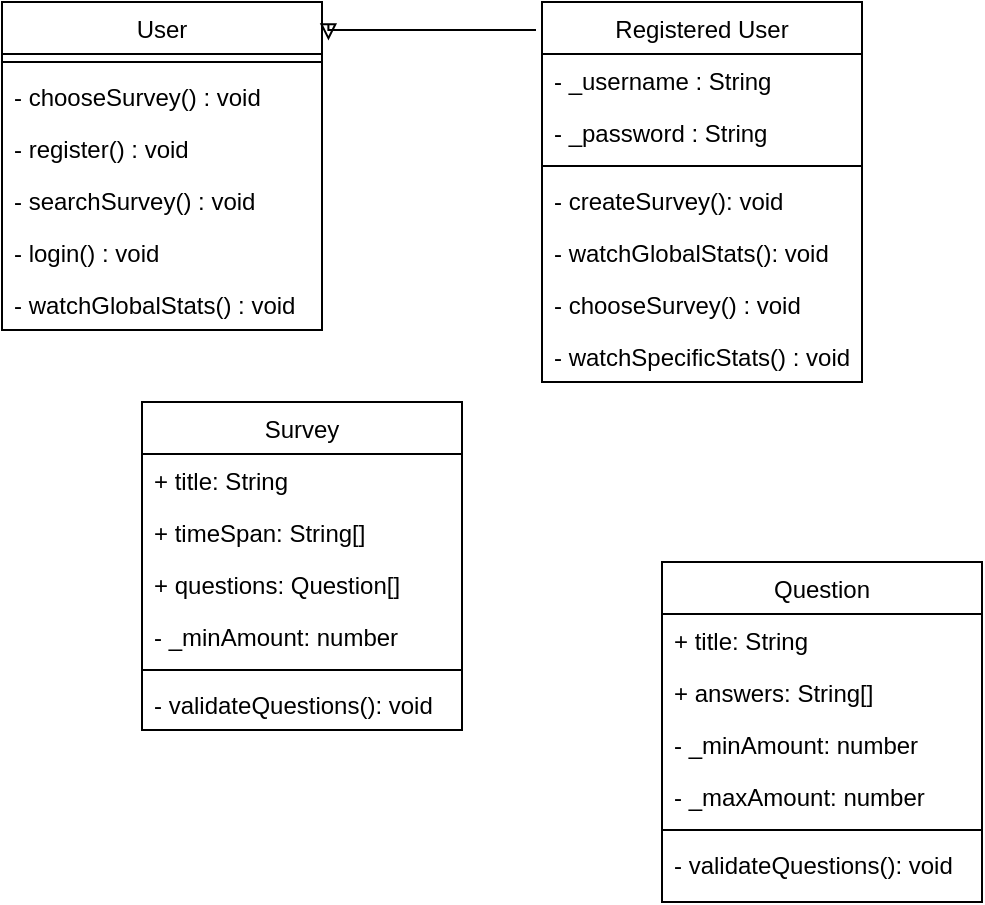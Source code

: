 <mxfile version="14.8.1" type="device"><diagram id="C5RBs43oDa-KdzZeNtuy" name="Page-1"><mxGraphModel dx="1422" dy="794" grid="1" gridSize="10" guides="1" tooltips="1" connect="1" arrows="1" fold="1" page="1" pageScale="1" pageWidth="827" pageHeight="1169" math="0" shadow="0"><root><mxCell id="WIyWlLk6GJQsqaUBKTNV-0"/><mxCell id="WIyWlLk6GJQsqaUBKTNV-1" parent="WIyWlLk6GJQsqaUBKTNV-0"/><mxCell id="sMYsFtflVqnbd84UdNoo-0" value="Registered User" style="swimlane;fontStyle=0;align=center;verticalAlign=top;childLayout=stackLayout;horizontal=1;startSize=26;horizontalStack=0;resizeParent=1;resizeLast=0;collapsible=1;marginBottom=0;rounded=0;shadow=0;strokeWidth=1;" vertex="1" parent="WIyWlLk6GJQsqaUBKTNV-1"><mxGeometry x="310" y="30" width="160" height="190" as="geometry"><mxRectangle x="230" y="140" width="160" height="26" as="alternateBounds"/></mxGeometry></mxCell><mxCell id="sMYsFtflVqnbd84UdNoo-1" value="- _username : String" style="text;align=left;verticalAlign=top;spacingLeft=4;spacingRight=4;overflow=hidden;rotatable=0;points=[[0,0.5],[1,0.5]];portConstraint=eastwest;" vertex="1" parent="sMYsFtflVqnbd84UdNoo-0"><mxGeometry y="26" width="160" height="26" as="geometry"/></mxCell><mxCell id="sMYsFtflVqnbd84UdNoo-2" value="- _password : String" style="text;align=left;verticalAlign=top;spacingLeft=4;spacingRight=4;overflow=hidden;rotatable=0;points=[[0,0.5],[1,0.5]];portConstraint=eastwest;rounded=0;shadow=0;html=0;" vertex="1" parent="sMYsFtflVqnbd84UdNoo-0"><mxGeometry y="52" width="160" height="26" as="geometry"/></mxCell><mxCell id="sMYsFtflVqnbd84UdNoo-4" value="" style="line;html=1;strokeWidth=1;align=left;verticalAlign=middle;spacingTop=-1;spacingLeft=3;spacingRight=3;rotatable=0;labelPosition=right;points=[];portConstraint=eastwest;" vertex="1" parent="sMYsFtflVqnbd84UdNoo-0"><mxGeometry y="78" width="160" height="8" as="geometry"/></mxCell><mxCell id="sMYsFtflVqnbd84UdNoo-6" value="- createSurvey(): void" style="text;align=left;verticalAlign=top;spacingLeft=4;spacingRight=4;overflow=hidden;rotatable=0;points=[[0,0.5],[1,0.5]];portConstraint=eastwest;" vertex="1" parent="sMYsFtflVqnbd84UdNoo-0"><mxGeometry y="86" width="160" height="26" as="geometry"/></mxCell><mxCell id="sMYsFtflVqnbd84UdNoo-7" value="- watchGlobalStats(): void" style="text;align=left;verticalAlign=top;spacingLeft=4;spacingRight=4;overflow=hidden;rotatable=0;points=[[0,0.5],[1,0.5]];portConstraint=eastwest;" vertex="1" parent="sMYsFtflVqnbd84UdNoo-0"><mxGeometry y="112" width="160" height="26" as="geometry"/></mxCell><mxCell id="sMYsFtflVqnbd84UdNoo-26" value="- chooseSurvey() : void" style="text;align=left;verticalAlign=top;spacingLeft=4;spacingRight=4;overflow=hidden;rotatable=0;points=[[0,0.5],[1,0.5]];portConstraint=eastwest;" vertex="1" parent="sMYsFtflVqnbd84UdNoo-0"><mxGeometry y="138" width="160" height="26" as="geometry"/></mxCell><mxCell id="sMYsFtflVqnbd84UdNoo-28" value="- watchSpecificStats() : void" style="text;align=left;verticalAlign=top;spacingLeft=4;spacingRight=4;overflow=hidden;rotatable=0;points=[[0,0.5],[1,0.5]];portConstraint=eastwest;" vertex="1" parent="sMYsFtflVqnbd84UdNoo-0"><mxGeometry y="164" width="160" height="26" as="geometry"/></mxCell><mxCell id="sMYsFtflVqnbd84UdNoo-11" value="Survey" style="swimlane;fontStyle=0;align=center;verticalAlign=top;childLayout=stackLayout;horizontal=1;startSize=26;horizontalStack=0;resizeParent=1;resizeLast=0;collapsible=1;marginBottom=0;rounded=0;shadow=0;strokeWidth=1;" vertex="1" parent="WIyWlLk6GJQsqaUBKTNV-1"><mxGeometry x="110" y="230" width="160" height="164" as="geometry"><mxRectangle x="130" y="380" width="160" height="26" as="alternateBounds"/></mxGeometry></mxCell><mxCell id="sMYsFtflVqnbd84UdNoo-13" value="+ title: String" style="text;align=left;verticalAlign=top;spacingLeft=4;spacingRight=4;overflow=hidden;rotatable=0;points=[[0,0.5],[1,0.5]];portConstraint=eastwest;rounded=0;shadow=0;html=0;" vertex="1" parent="sMYsFtflVqnbd84UdNoo-11"><mxGeometry y="26" width="160" height="26" as="geometry"/></mxCell><mxCell id="sMYsFtflVqnbd84UdNoo-29" value="+ timeSpan: String[]" style="text;align=left;verticalAlign=top;spacingLeft=4;spacingRight=4;overflow=hidden;rotatable=0;points=[[0,0.5],[1,0.5]];portConstraint=eastwest;rounded=0;shadow=0;html=0;" vertex="1" parent="sMYsFtflVqnbd84UdNoo-11"><mxGeometry y="52" width="160" height="26" as="geometry"/></mxCell><mxCell id="sMYsFtflVqnbd84UdNoo-14" value="+ questions: Question[]" style="text;align=left;verticalAlign=top;spacingLeft=4;spacingRight=4;overflow=hidden;rotatable=0;points=[[0,0.5],[1,0.5]];portConstraint=eastwest;rounded=0;shadow=0;html=0;" vertex="1" parent="sMYsFtflVqnbd84UdNoo-11"><mxGeometry y="78" width="160" height="26" as="geometry"/></mxCell><mxCell id="sMYsFtflVqnbd84UdNoo-38" value="- _minAmount: number&#10;" style="text;align=left;verticalAlign=top;spacingLeft=4;spacingRight=4;overflow=hidden;rotatable=0;points=[[0,0.5],[1,0.5]];portConstraint=eastwest;rounded=0;shadow=0;html=0;" vertex="1" parent="sMYsFtflVqnbd84UdNoo-11"><mxGeometry y="104" width="160" height="26" as="geometry"/></mxCell><mxCell id="sMYsFtflVqnbd84UdNoo-15" value="" style="line;html=1;strokeWidth=1;align=left;verticalAlign=middle;spacingTop=-1;spacingLeft=3;spacingRight=3;rotatable=0;labelPosition=right;points=[];portConstraint=eastwest;" vertex="1" parent="sMYsFtflVqnbd84UdNoo-11"><mxGeometry y="130" width="160" height="8" as="geometry"/></mxCell><mxCell id="sMYsFtflVqnbd84UdNoo-16" value="- validateQuestions(): void" style="text;align=left;verticalAlign=top;spacingLeft=4;spacingRight=4;overflow=hidden;rotatable=0;points=[[0,0.5],[1,0.5]];portConstraint=eastwest;fontStyle=0" vertex="1" parent="sMYsFtflVqnbd84UdNoo-11"><mxGeometry y="138" width="160" height="26" as="geometry"/></mxCell><mxCell id="sMYsFtflVqnbd84UdNoo-18" value="User" style="swimlane;fontStyle=0;align=center;verticalAlign=top;childLayout=stackLayout;horizontal=1;startSize=26;horizontalStack=0;resizeParent=1;resizeLast=0;collapsible=1;marginBottom=0;rounded=0;shadow=0;strokeWidth=1;" vertex="1" parent="WIyWlLk6GJQsqaUBKTNV-1"><mxGeometry x="40" y="30" width="160" height="164" as="geometry"><mxRectangle x="230" y="140" width="160" height="26" as="alternateBounds"/></mxGeometry></mxCell><mxCell id="sMYsFtflVqnbd84UdNoo-19" value="" style="line;html=1;strokeWidth=1;align=left;verticalAlign=middle;spacingTop=-1;spacingLeft=3;spacingRight=3;rotatable=0;labelPosition=right;points=[];portConstraint=eastwest;" vertex="1" parent="sMYsFtflVqnbd84UdNoo-18"><mxGeometry y="26" width="160" height="8" as="geometry"/></mxCell><mxCell id="sMYsFtflVqnbd84UdNoo-20" value="- chooseSurvey() : void" style="text;align=left;verticalAlign=top;spacingLeft=4;spacingRight=4;overflow=hidden;rotatable=0;points=[[0,0.5],[1,0.5]];portConstraint=eastwest;" vertex="1" parent="sMYsFtflVqnbd84UdNoo-18"><mxGeometry y="34" width="160" height="26" as="geometry"/></mxCell><mxCell id="sMYsFtflVqnbd84UdNoo-21" value="- register() : void" style="text;align=left;verticalAlign=top;spacingLeft=4;spacingRight=4;overflow=hidden;rotatable=0;points=[[0,0.5],[1,0.5]];portConstraint=eastwest;" vertex="1" parent="sMYsFtflVqnbd84UdNoo-18"><mxGeometry y="60" width="160" height="26" as="geometry"/></mxCell><mxCell id="sMYsFtflVqnbd84UdNoo-22" value="- searchSurvey() : void" style="text;align=left;verticalAlign=top;spacingLeft=4;spacingRight=4;overflow=hidden;rotatable=0;points=[[0,0.5],[1,0.5]];portConstraint=eastwest;" vertex="1" parent="sMYsFtflVqnbd84UdNoo-18"><mxGeometry y="86" width="160" height="26" as="geometry"/></mxCell><mxCell id="sMYsFtflVqnbd84UdNoo-25" value="- login() : void" style="text;align=left;verticalAlign=top;spacingLeft=4;spacingRight=4;overflow=hidden;rotatable=0;points=[[0,0.5],[1,0.5]];portConstraint=eastwest;" vertex="1" parent="sMYsFtflVqnbd84UdNoo-18"><mxGeometry y="112" width="160" height="26" as="geometry"/></mxCell><mxCell id="sMYsFtflVqnbd84UdNoo-24" value="- watchGlobalStats() : void" style="text;align=left;verticalAlign=top;spacingLeft=4;spacingRight=4;overflow=hidden;rotatable=0;points=[[0,0.5],[1,0.5]];portConstraint=eastwest;" vertex="1" parent="sMYsFtflVqnbd84UdNoo-18"><mxGeometry y="138" width="160" height="26" as="geometry"/></mxCell><mxCell id="sMYsFtflVqnbd84UdNoo-23" style="edgeStyle=orthogonalEdgeStyle;rounded=0;orthogonalLoop=1;jettySize=auto;html=1;entryX=1.02;entryY=0.117;entryDx=0;entryDy=0;entryPerimeter=0;endArrow=block;endFill=0;" edge="1" parent="WIyWlLk6GJQsqaUBKTNV-1" target="sMYsFtflVqnbd84UdNoo-18"><mxGeometry relative="1" as="geometry"><mxPoint x="307" y="44" as="sourcePoint"/><Array as="points"><mxPoint x="307" y="44"/></Array></mxGeometry></mxCell><mxCell id="sMYsFtflVqnbd84UdNoo-30" value="Question" style="swimlane;fontStyle=0;align=center;verticalAlign=top;childLayout=stackLayout;horizontal=1;startSize=26;horizontalStack=0;resizeParent=1;resizeLast=0;collapsible=1;marginBottom=0;rounded=0;shadow=0;strokeWidth=1;" vertex="1" parent="WIyWlLk6GJQsqaUBKTNV-1"><mxGeometry x="370" y="310" width="160" height="170" as="geometry"><mxRectangle x="130" y="380" width="160" height="26" as="alternateBounds"/></mxGeometry></mxCell><mxCell id="sMYsFtflVqnbd84UdNoo-31" value="+ title: String" style="text;align=left;verticalAlign=top;spacingLeft=4;spacingRight=4;overflow=hidden;rotatable=0;points=[[0,0.5],[1,0.5]];portConstraint=eastwest;rounded=0;shadow=0;html=0;" vertex="1" parent="sMYsFtflVqnbd84UdNoo-30"><mxGeometry y="26" width="160" height="26" as="geometry"/></mxCell><mxCell id="sMYsFtflVqnbd84UdNoo-32" value="+ answers: String[]" style="text;align=left;verticalAlign=top;spacingLeft=4;spacingRight=4;overflow=hidden;rotatable=0;points=[[0,0.5],[1,0.5]];portConstraint=eastwest;rounded=0;shadow=0;html=0;" vertex="1" parent="sMYsFtflVqnbd84UdNoo-30"><mxGeometry y="52" width="160" height="26" as="geometry"/></mxCell><mxCell id="sMYsFtflVqnbd84UdNoo-33" value="- _minAmount: number&#10;" style="text;align=left;verticalAlign=top;spacingLeft=4;spacingRight=4;overflow=hidden;rotatable=0;points=[[0,0.5],[1,0.5]];portConstraint=eastwest;rounded=0;shadow=0;html=0;" vertex="1" parent="sMYsFtflVqnbd84UdNoo-30"><mxGeometry y="78" width="160" height="26" as="geometry"/></mxCell><mxCell id="sMYsFtflVqnbd84UdNoo-37" value="- _maxAmount: number&#10;" style="text;align=left;verticalAlign=top;spacingLeft=4;spacingRight=4;overflow=hidden;rotatable=0;points=[[0,0.5],[1,0.5]];portConstraint=eastwest;rounded=0;shadow=0;html=0;" vertex="1" parent="sMYsFtflVqnbd84UdNoo-30"><mxGeometry y="104" width="160" height="26" as="geometry"/></mxCell><mxCell id="sMYsFtflVqnbd84UdNoo-34" value="" style="line;html=1;strokeWidth=1;align=left;verticalAlign=middle;spacingTop=-1;spacingLeft=3;spacingRight=3;rotatable=0;labelPosition=right;points=[];portConstraint=eastwest;" vertex="1" parent="sMYsFtflVqnbd84UdNoo-30"><mxGeometry y="130" width="160" height="8" as="geometry"/></mxCell><mxCell id="sMYsFtflVqnbd84UdNoo-35" value="- validateQuestions(): void" style="text;align=left;verticalAlign=top;spacingLeft=4;spacingRight=4;overflow=hidden;rotatable=0;points=[[0,0.5],[1,0.5]];portConstraint=eastwest;fontStyle=0" vertex="1" parent="sMYsFtflVqnbd84UdNoo-30"><mxGeometry y="138" width="160" height="26" as="geometry"/></mxCell></root></mxGraphModel></diagram></mxfile>